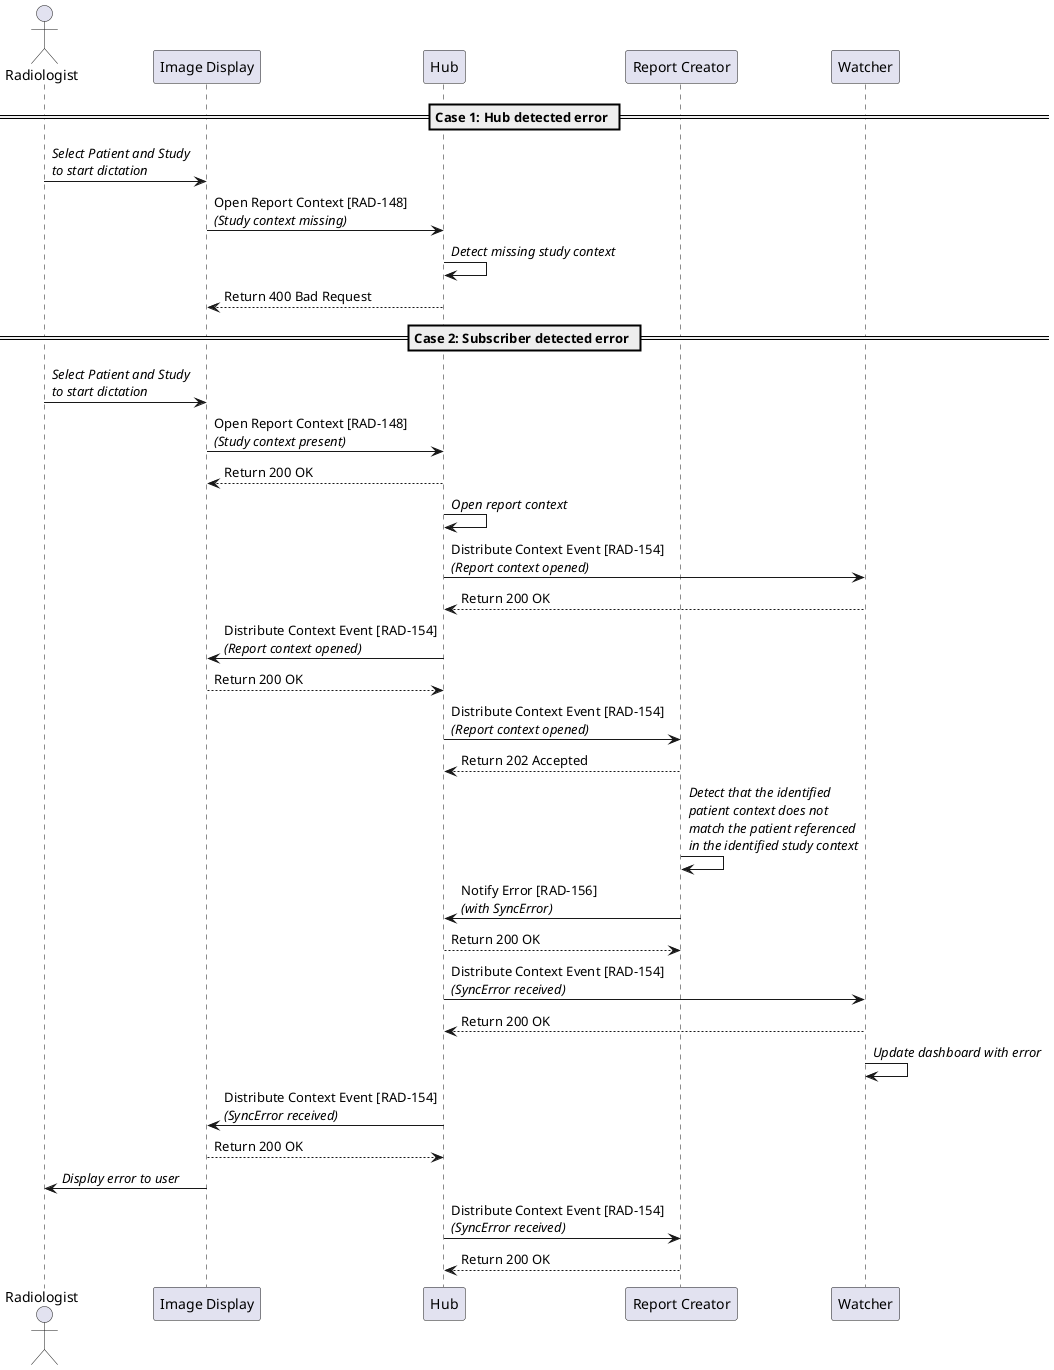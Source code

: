 @startuml

actor Radiologist as User
participant "Image Display" as PACS
participant "Hub" as Hub
participant "Report Creator" as Report
participant "Watcher" as Watcher

== Case 1: Hub detected error ==

User->PACS: //Select Patient and Study//\n//to start dictation//
PACS->Hub: Open Report Context [RAD-148]\n//(Study context missing)//
Hub->Hub: //Detect missing study context//
Hub-->PACS: Return 400 Bad Request

== Case 2: Subscriber detected error ==

User->PACS: //Select Patient and Study//\n//to start dictation//
PACS->Hub: Open Report Context [RAD-148]\n//(Study context present)//
Hub-->PACS: Return 200 OK
Hub->Hub: //Open report context//
Hub->Watcher: Distribute Context Event [RAD-154]\n//(Report context opened)//
Watcher-->Hub: Return 200 OK
Hub->PACS: Distribute Context Event [RAD-154]\n//(Report context opened)//
PACS-->Hub: Return 200 OK
Hub->Report: Distribute Context Event [RAD-154]\n//(Report context opened)//
Report-->Hub: Return 202 Accepted
Report->Report: //Detect that the identified//\n//patient context does not//\n//match the patient referenced//\n//in the identified study context//
Report->Hub: Notify Error [RAD-156]\n//(with SyncError)//
Hub-->Report: Return 200 OK
Hub->Watcher: Distribute Context Event [RAD-154]\n//(SyncError received)//
Watcher-->Hub: Return 200 OK
Watcher->Watcher: //Update dashboard with error//
Hub->PACS: Distribute Context Event [RAD-154]\n//(SyncError received)//
PACS-->Hub: Return 200 OK
PACS->User: //Display error to user//
Hub->Report: Distribute Context Event [RAD-154]\n//(SyncError received)//
Report-->Hub: Return 200 OK

@enduml